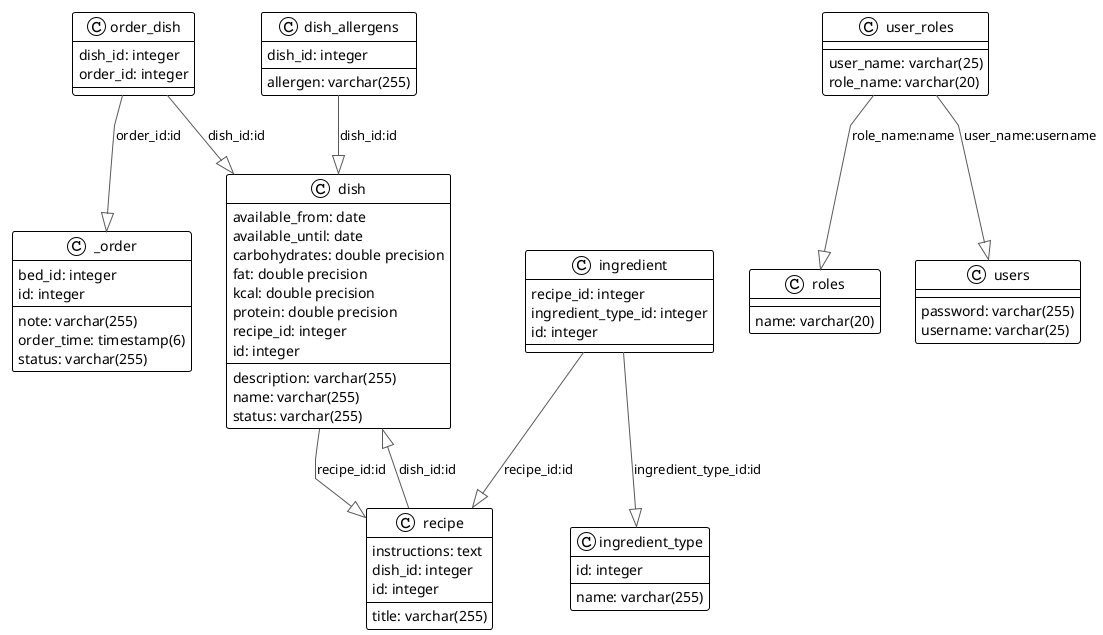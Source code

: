 @startuml

!theme plain
top to bottom direction
skinparam linetype polyline

class _order {
   bed_id: integer
   note: varchar(255)
   order_time: timestamp(6)
   status: varchar(255)
   id: integer
}
class dish {
   available_from: date
   available_until: date
   carbohydrates: double precision
   description: varchar(255)
   fat: double precision
   kcal: double precision
   name: varchar(255)
   protein: double precision
   status: varchar(255)
   recipe_id: integer
   id: integer
}
class dish_allergens {
   dish_id: integer
   allergen: varchar(255)
}
class ingredient {
   recipe_id: integer
   ingredient_type_id: integer
   id: integer
}
class ingredient_type {
   name: varchar(255)
   id: integer
}
class order_dish {
   dish_id: integer
   order_id: integer
}
class recipe {
   instructions: text
   title: varchar(255)
   dish_id: integer
   id: integer
}
class roles {
   name: varchar(20)
}
class user_roles {
   user_name: varchar(25)
   role_name: varchar(20)
}
class users {
   password: varchar(255)
   username: varchar(25)
}

dish             -[#595959,plain]-^  recipe          : "recipe_id:id"
dish_allergens   -[#595959,plain]-^  dish            : "dish_id:id"
ingredient       -[#595959,plain]-^  ingredient_type : "ingredient_type_id:id"
ingredient       -[#595959,plain]-^  recipe          : "recipe_id:id"
order_dish       -[#595959,plain]-^  _order          : "order_id:id"
order_dish       -[#595959,plain]-^  dish            : "dish_id:id"
recipe           -[#595959,plain]-^  dish            : "dish_id:id"
user_roles       -[#595959,plain]-^  roles           : "role_name:name"
user_roles       -[#595959,plain]-^  users           : "user_name:username"
@enduml
